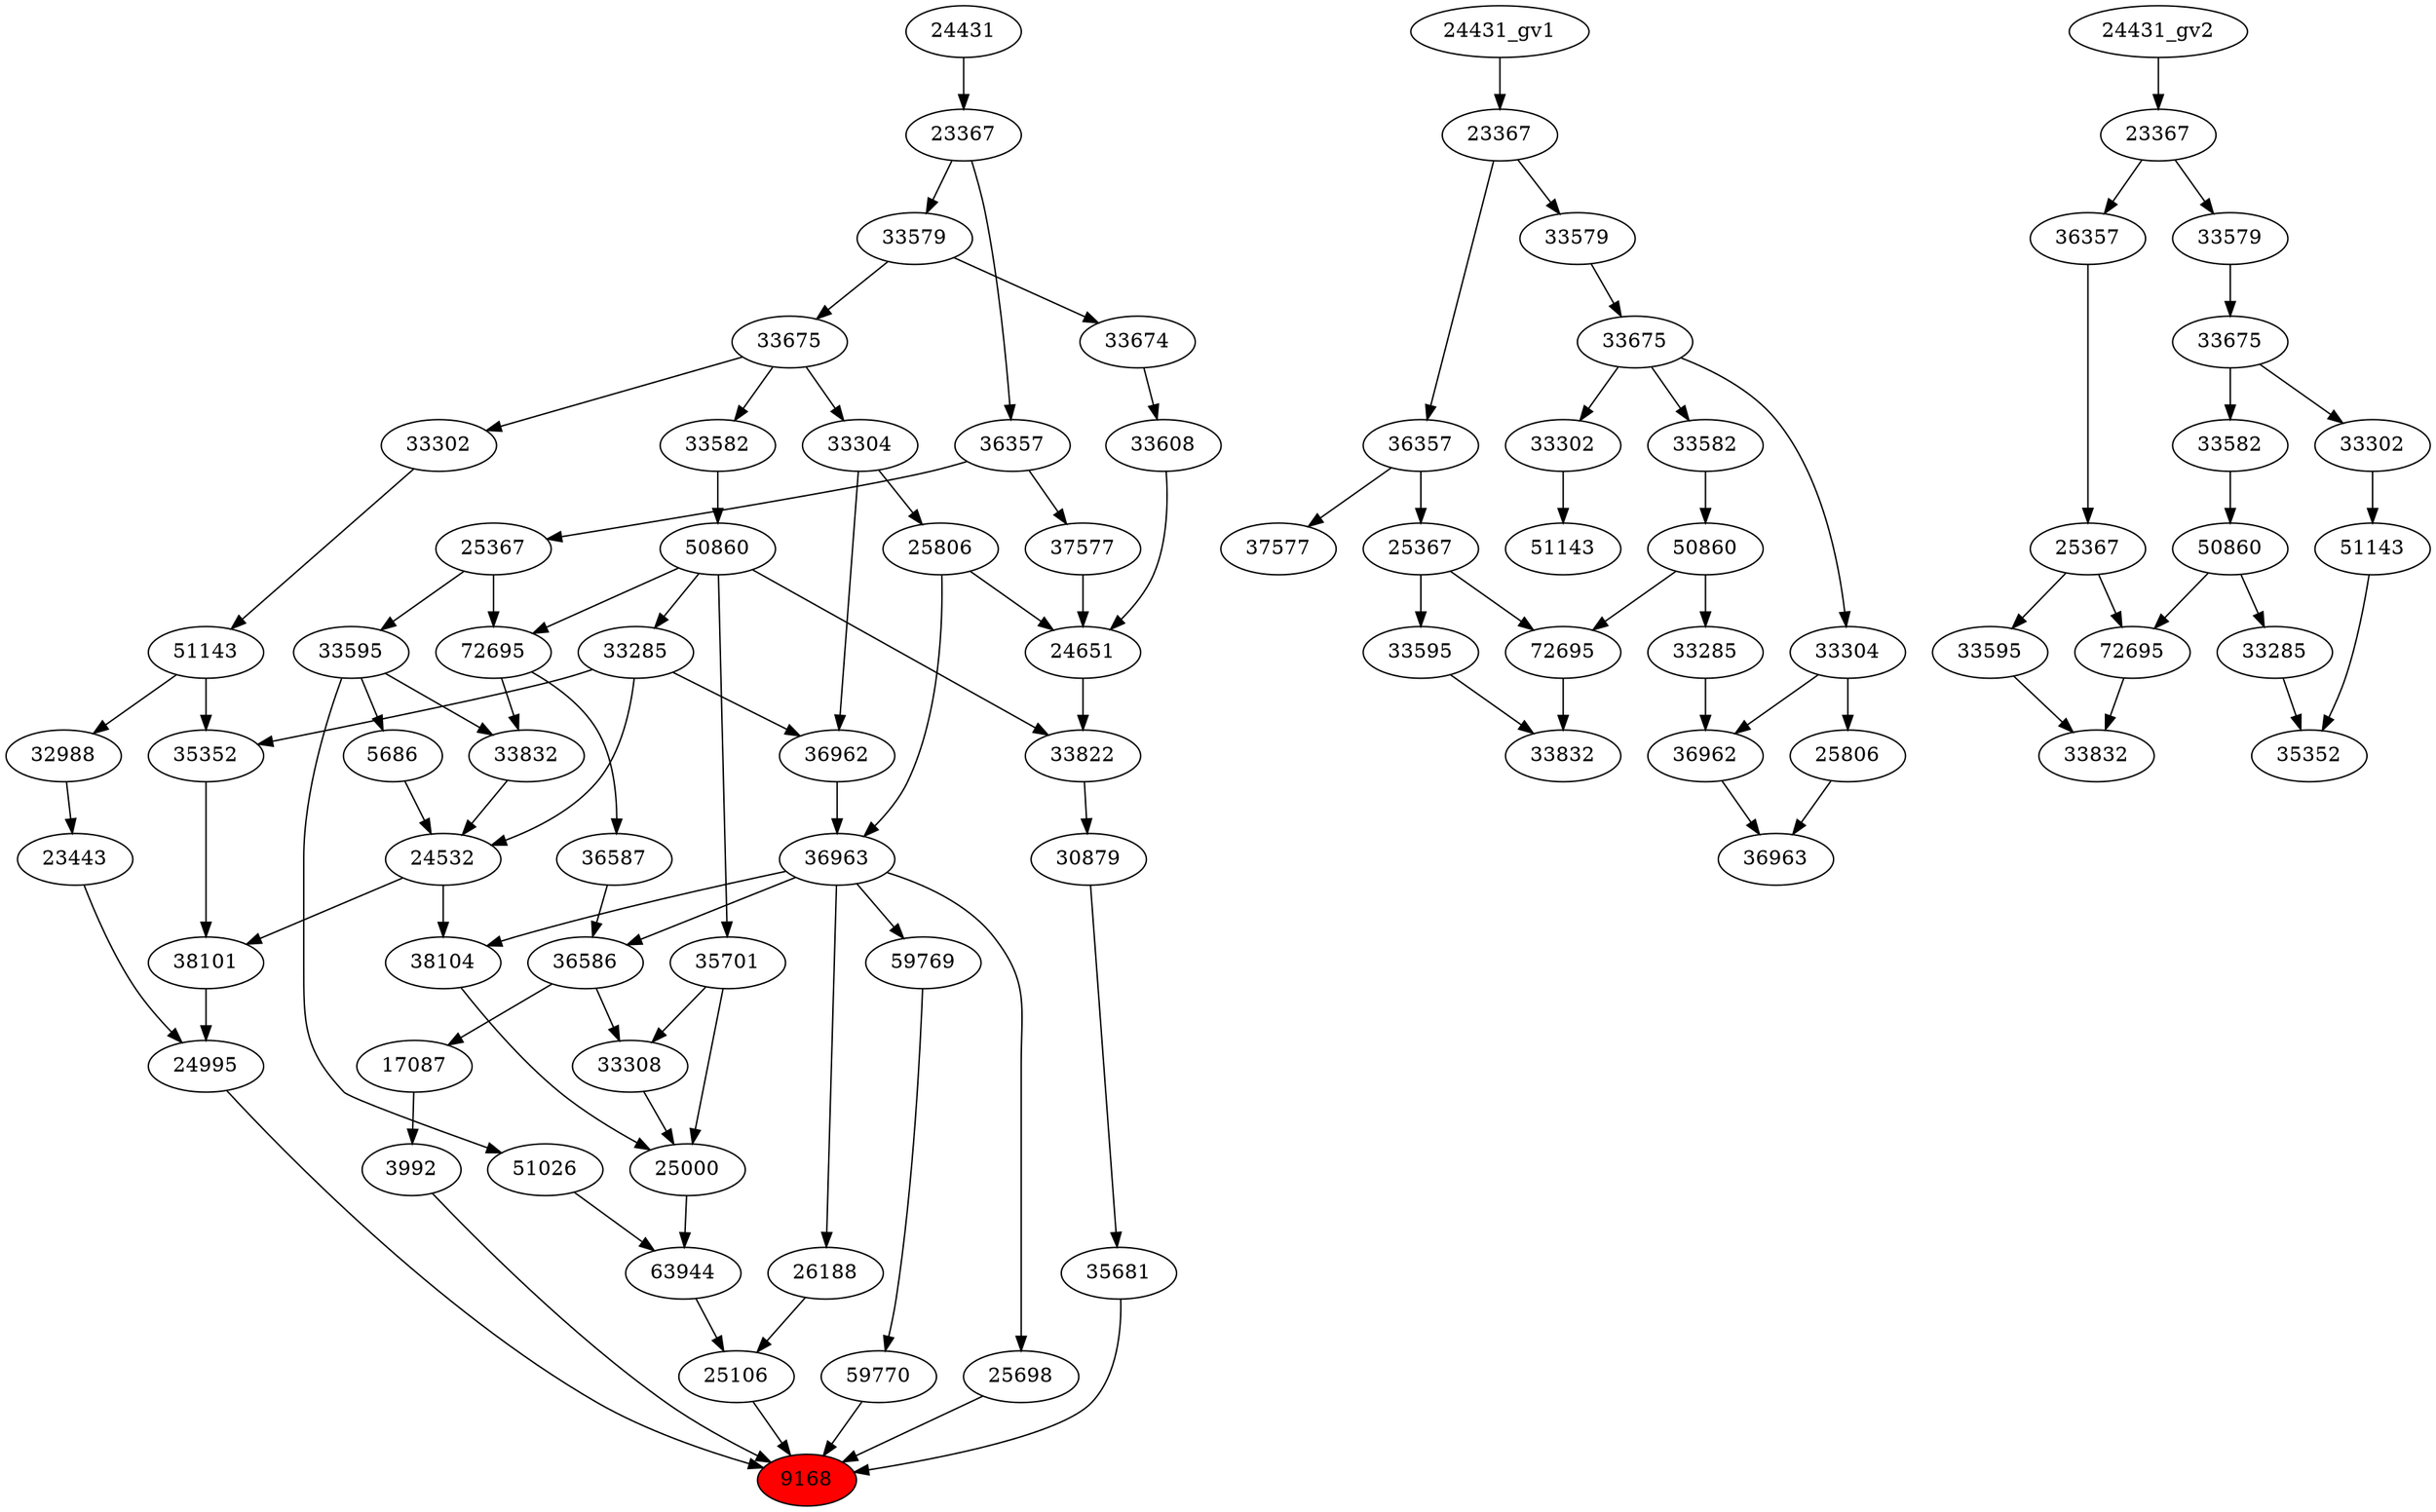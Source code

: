 strict digraph root {
	node [label="\N"];
	{
		node [fillcolor="",
			label="\N",
			style=""
		];
		9168		 [fillcolor=red,
			label=9168,
			style=filled];
		25106		 [label=25106];
		25106 -> 9168;
		59770		 [label=59770];
		59770 -> 9168;
		3992		 [label=3992];
		3992 -> 9168;
		25698		 [label=25698];
		25698 -> 9168;
		24995		 [label=24995];
		24995 -> 9168;
		35681		 [label=35681];
		35681 -> 9168;
		26188		 [label=26188];
		26188 -> 25106;
		63944		 [label=63944];
		63944 -> 25106;
		59769		 [label=59769];
		59769 -> 59770;
		17087		 [label=17087];
		17087 -> 3992;
		36963		 [label=36963];
		36963 -> 25698;
		36963 -> 26188;
		36963 -> 59769;
		36586		 [label=36586];
		36963 -> 36586;
		38104		 [label=38104];
		36963 -> 38104;
		23443		 [label=23443];
		23443 -> 24995;
		38101		 [label=38101];
		38101 -> 24995;
		30879		 [label=30879];
		30879 -> 35681;
		25000		 [label=25000];
		25000 -> 63944;
		51026		 [label=51026];
		51026 -> 63944;
		36586 -> 17087;
		33308		 [label=33308];
		36586 -> 33308;
		36962		 [label=36962];
		36962 -> 36963;
		25806		 [label=25806];
		25806 -> 36963;
		24651		 [label=24651];
		25806 -> 24651;
		32988		 [label=32988];
		32988 -> 23443;
		24532		 [label=24532];
		24532 -> 38101;
		24532 -> 38104;
		35352		 [label=35352];
		35352 -> 38101;
		33822		 [label=33822];
		33822 -> 30879;
		33308 -> 25000;
		38104 -> 25000;
		35701		 [label=35701];
		35701 -> 25000;
		35701 -> 33308;
		33595		 [label=33595];
		33595 -> 51026;
		5686		 [label=5686];
		33595 -> 5686;
		33832		 [label=33832];
		33595 -> 33832;
		36587		 [label=36587];
		36587 -> 36586;
		33285		 [label=33285];
		33285 -> 36962;
		33285 -> 24532;
		33285 -> 35352;
		33304		 [label=33304];
		33304 -> 36962;
		33304 -> 25806;
		51143		 [label=51143];
		51143 -> 32988;
		51143 -> 35352;
		5686 -> 24532;
		33832 -> 24532;
		24651 -> 33822;
		50860		 [label=50860];
		50860 -> 33822;
		50860 -> 35701;
		50860 -> 33285;
		72695		 [label=72695];
		50860 -> 72695;
		25367		 [label=25367];
		25367 -> 33595;
		25367 -> 72695;
		72695 -> 36587;
		72695 -> 33832;
		33675		 [label=33675];
		33675 -> 33304;
		33302		 [label=33302];
		33675 -> 33302;
		33582		 [label=33582];
		33675 -> 33582;
		33302 -> 51143;
		33608		 [label=33608];
		33608 -> 24651;
		37577		 [label=37577];
		37577 -> 24651;
		33582 -> 50860;
		36357		 [label=36357];
		36357 -> 25367;
		36357 -> 37577;
		33579		 [label=33579];
		33579 -> 33675;
		33674		 [label=33674];
		33579 -> 33674;
		33674 -> 33608;
		23367		 [label=23367];
		23367 -> 36357;
		23367 -> 33579;
		24431		 [label=24431];
		24431 -> 23367;
	}
	{
		node [label="\N"];
		"36963_gv1"		 [label=36963];
		"36962_gv1"		 [label=36962];
		"36962_gv1" -> "36963_gv1";
		"25806_gv1"		 [label=25806];
		"25806_gv1" -> "36963_gv1";
		"33285_gv1"		 [label=33285];
		"33285_gv1" -> "36962_gv1";
		"33304_gv1"		 [label=33304];
		"33304_gv1" -> "36962_gv1";
		"33304_gv1" -> "25806_gv1";
		"33595_gv1"		 [label=33595];
		"33832_gv1"		 [label=33832];
		"33595_gv1" -> "33832_gv1";
		"25367_gv1"		 [label=25367];
		"25367_gv1" -> "33595_gv1";
		"72695_gv1"		 [label=72695];
		"25367_gv1" -> "72695_gv1";
		"50860_gv1"		 [label=50860];
		"50860_gv1" -> "33285_gv1";
		"50860_gv1" -> "72695_gv1";
		"33675_gv1"		 [label=33675];
		"33675_gv1" -> "33304_gv1";
		"33302_gv1"		 [label=33302];
		"33675_gv1" -> "33302_gv1";
		"33582_gv1"		 [label=33582];
		"33675_gv1" -> "33582_gv1";
		"51143_gv1"		 [label=51143];
		"33302_gv1" -> "51143_gv1";
		"72695_gv1" -> "33832_gv1";
		"33582_gv1" -> "50860_gv1";
		"36357_gv1"		 [label=36357];
		"36357_gv1" -> "25367_gv1";
		"37577_gv1"		 [label=37577];
		"36357_gv1" -> "37577_gv1";
		"33579_gv1"		 [label=33579];
		"33579_gv1" -> "33675_gv1";
		"23367_gv1"		 [label=23367];
		"23367_gv1" -> "36357_gv1";
		"23367_gv1" -> "33579_gv1";
		"24431_gv1" -> "23367_gv1";
	}
	{
		node [label="\N"];
		"35352_gv1"		 [label=35352];
		"33285_gv2"		 [label=33285];
		"33285_gv2" -> "35352_gv1";
		"51143_gv2"		 [label=51143];
		"51143_gv2" -> "35352_gv1";
		"50860_gv2"		 [label=50860];
		"50860_gv2" -> "33285_gv2";
		"72695_gv2"		 [label=72695];
		"50860_gv2" -> "72695_gv2";
		"33832_gv2"		 [label=33832];
		"72695_gv2" -> "33832_gv2";
		"33595_gv2"		 [label=33595];
		"33595_gv2" -> "33832_gv2";
		"33302_gv2"		 [label=33302];
		"33302_gv2" -> "51143_gv2";
		"25367_gv2"		 [label=25367];
		"25367_gv2" -> "72695_gv2";
		"25367_gv2" -> "33595_gv2";
		"33582_gv2"		 [label=33582];
		"33582_gv2" -> "50860_gv2";
		"33675_gv2"		 [label=33675];
		"33675_gv2" -> "33302_gv2";
		"33675_gv2" -> "33582_gv2";
		"36357_gv2"		 [label=36357];
		"36357_gv2" -> "25367_gv2";
		"33579_gv2"		 [label=33579];
		"33579_gv2" -> "33675_gv2";
		"23367_gv2"		 [label=23367];
		"23367_gv2" -> "36357_gv2";
		"23367_gv2" -> "33579_gv2";
		"24431_gv2" -> "23367_gv2";
	}
}
